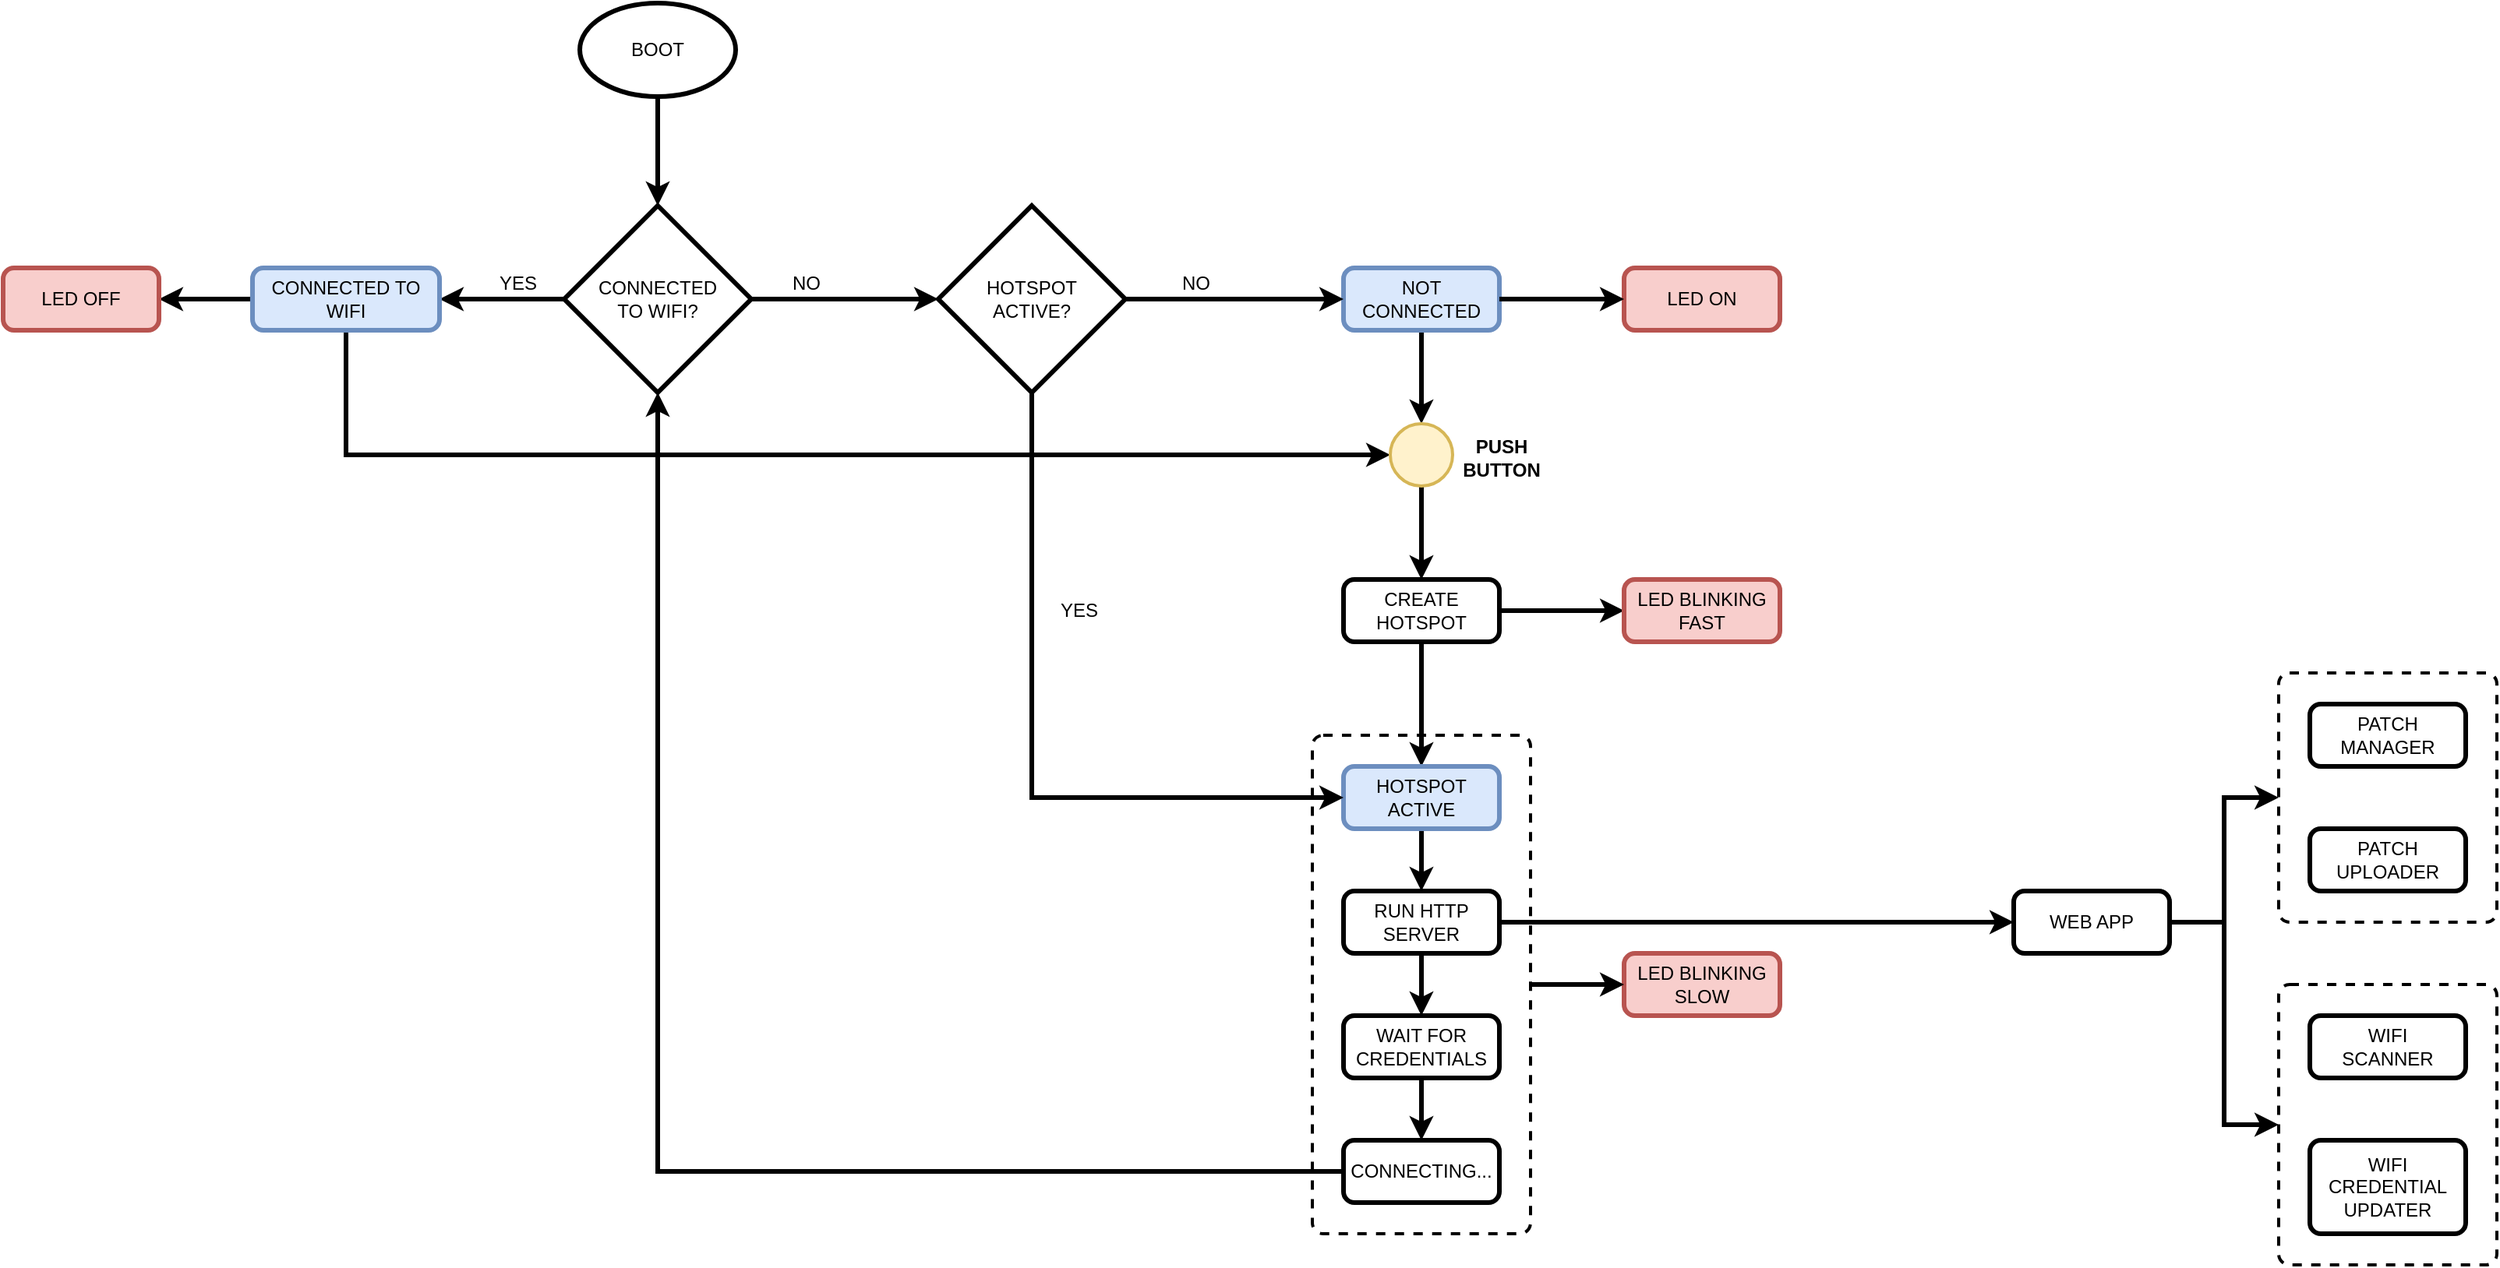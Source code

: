 <mxfile version="16.5.1" type="device"><diagram id="AxEpaxq_vSLOghSMP8F_" name="Pagina-1"><mxGraphModel dx="1673" dy="1065" grid="1" gridSize="10" guides="1" tooltips="1" connect="1" arrows="1" fold="1" page="1" pageScale="1" pageWidth="2336" pageHeight="1654" math="0" shadow="0"><root><mxCell id="0"/><mxCell id="1" parent="0"/><mxCell id="MUxtvVnEjNuxNv-pTxA--32" value="" style="rounded=1;whiteSpace=wrap;html=1;absoluteArcSize=1;arcSize=14;strokeWidth=2;fillColor=none;dashed=1;" parent="1" vertex="1"><mxGeometry x="880" y="500" width="140" height="320" as="geometry"/></mxCell><mxCell id="MUxtvVnEjNuxNv-pTxA--37" style="edgeStyle=orthogonalEdgeStyle;rounded=0;orthogonalLoop=1;jettySize=auto;html=1;entryX=1;entryY=0.5;entryDx=0;entryDy=0;strokeWidth=3;" parent="1" source="MUxtvVnEjNuxNv-pTxA--6" target="MUxtvVnEjNuxNv-pTxA--11" edge="1"><mxGeometry relative="1" as="geometry"/></mxCell><mxCell id="MUxtvVnEjNuxNv-pTxA--40" style="edgeStyle=orthogonalEdgeStyle;rounded=0;orthogonalLoop=1;jettySize=auto;html=1;entryX=0;entryY=0.5;entryDx=0;entryDy=0;entryPerimeter=0;strokeWidth=3;" parent="1" source="MUxtvVnEjNuxNv-pTxA--6" target="MUxtvVnEjNuxNv-pTxA--39" edge="1"><mxGeometry relative="1" as="geometry"/></mxCell><mxCell id="MUxtvVnEjNuxNv-pTxA--6" value="CONNECTED&lt;br&gt;TO WIFI?" style="strokeWidth=3;html=1;shape=mxgraph.flowchart.decision;whiteSpace=wrap;" parent="1" vertex="1"><mxGeometry x="400" y="160" width="120" height="120" as="geometry"/></mxCell><mxCell id="MUxtvVnEjNuxNv-pTxA--17" style="edgeStyle=orthogonalEdgeStyle;rounded=0;orthogonalLoop=1;jettySize=auto;html=1;strokeWidth=3;" parent="1" source="MUxtvVnEjNuxNv-pTxA--8" target="MUxtvVnEjNuxNv-pTxA--50" edge="1"><mxGeometry relative="1" as="geometry"/></mxCell><mxCell id="MUxtvVnEjNuxNv-pTxA--8" value="NOT CONNECTED" style="rounded=1;whiteSpace=wrap;html=1;absoluteArcSize=1;arcSize=14;strokeWidth=3;fillColor=#dae8fc;strokeColor=#6c8ebf;" parent="1" vertex="1"><mxGeometry x="900" y="200" width="100" height="40" as="geometry"/></mxCell><mxCell id="MUxtvVnEjNuxNv-pTxA--28" style="edgeStyle=orthogonalEdgeStyle;rounded=0;orthogonalLoop=1;jettySize=auto;html=1;entryX=1;entryY=0.5;entryDx=0;entryDy=0;strokeWidth=3;" parent="1" source="MUxtvVnEjNuxNv-pTxA--11" target="MUxtvVnEjNuxNv-pTxA--27" edge="1"><mxGeometry relative="1" as="geometry"/></mxCell><mxCell id="F9rTExwaOc9HvxW-MCro-13" style="edgeStyle=orthogonalEdgeStyle;rounded=0;orthogonalLoop=1;jettySize=auto;html=1;entryX=0;entryY=0.5;entryDx=0;entryDy=0;entryPerimeter=0;strokeWidth=3;" edge="1" parent="1" source="MUxtvVnEjNuxNv-pTxA--11" target="MUxtvVnEjNuxNv-pTxA--50"><mxGeometry relative="1" as="geometry"><Array as="points"><mxPoint x="260" y="320"/></Array></mxGeometry></mxCell><mxCell id="MUxtvVnEjNuxNv-pTxA--11" value="CONNECTED TO WIFI" style="rounded=1;whiteSpace=wrap;html=1;absoluteArcSize=1;arcSize=14;strokeWidth=3;fillColor=#dae8fc;strokeColor=#6c8ebf;" parent="1" vertex="1"><mxGeometry x="200" y="200" width="120" height="40" as="geometry"/></mxCell><mxCell id="MUxtvVnEjNuxNv-pTxA--14" value="LED ON" style="rounded=1;whiteSpace=wrap;html=1;absoluteArcSize=1;arcSize=14;strokeWidth=3;fillColor=#f8cecc;strokeColor=#b85450;" parent="1" vertex="1"><mxGeometry x="1080" y="200" width="100" height="40" as="geometry"/></mxCell><mxCell id="MUxtvVnEjNuxNv-pTxA--19" style="edgeStyle=orthogonalEdgeStyle;rounded=0;orthogonalLoop=1;jettySize=auto;html=1;entryX=0.5;entryY=0;entryDx=0;entryDy=0;strokeWidth=3;" parent="1" source="MUxtvVnEjNuxNv-pTxA--16" target="MUxtvVnEjNuxNv-pTxA--18" edge="1"><mxGeometry relative="1" as="geometry"/></mxCell><mxCell id="G3Ov9b6FdHC3pLDveb88-2" style="edgeStyle=orthogonalEdgeStyle;rounded=0;orthogonalLoop=1;jettySize=auto;html=1;entryX=0;entryY=0.5;entryDx=0;entryDy=0;strokeWidth=3;" parent="1" source="MUxtvVnEjNuxNv-pTxA--16" target="G3Ov9b6FdHC3pLDveb88-1" edge="1"><mxGeometry relative="1" as="geometry"/></mxCell><mxCell id="MUxtvVnEjNuxNv-pTxA--16" value="CREATE HOTSPOT" style="rounded=1;whiteSpace=wrap;html=1;absoluteArcSize=1;arcSize=14;strokeWidth=3;" parent="1" vertex="1"><mxGeometry x="900" y="400" width="100" height="40" as="geometry"/></mxCell><mxCell id="MUxtvVnEjNuxNv-pTxA--24" style="edgeStyle=orthogonalEdgeStyle;rounded=0;orthogonalLoop=1;jettySize=auto;html=1;entryX=0.5;entryY=0;entryDx=0;entryDy=0;strokeWidth=3;" parent="1" source="MUxtvVnEjNuxNv-pTxA--18" target="MUxtvVnEjNuxNv-pTxA--22" edge="1"><mxGeometry relative="1" as="geometry"/></mxCell><mxCell id="MUxtvVnEjNuxNv-pTxA--18" value="HOTSPOT ACTIVE" style="rounded=1;whiteSpace=wrap;html=1;absoluteArcSize=1;arcSize=14;strokeWidth=3;fillColor=#dae8fc;strokeColor=#6c8ebf;" parent="1" vertex="1"><mxGeometry x="900" y="520" width="100" height="40" as="geometry"/></mxCell><mxCell id="MUxtvVnEjNuxNv-pTxA--20" value="LED BLINKING&lt;br&gt;SLOW" style="rounded=1;whiteSpace=wrap;html=1;absoluteArcSize=1;arcSize=14;strokeWidth=3;fillColor=#f8cecc;strokeColor=#b85450;" parent="1" vertex="1"><mxGeometry x="1080" y="640" width="100" height="40" as="geometry"/></mxCell><mxCell id="MUxtvVnEjNuxNv-pTxA--26" style="edgeStyle=orthogonalEdgeStyle;rounded=0;orthogonalLoop=1;jettySize=auto;html=1;entryX=0.5;entryY=0;entryDx=0;entryDy=0;strokeWidth=3;" parent="1" source="MUxtvVnEjNuxNv-pTxA--22" target="MUxtvVnEjNuxNv-pTxA--25" edge="1"><mxGeometry relative="1" as="geometry"/></mxCell><mxCell id="F9rTExwaOc9HvxW-MCro-2" style="edgeStyle=orthogonalEdgeStyle;rounded=0;orthogonalLoop=1;jettySize=auto;html=1;entryX=0;entryY=0.5;entryDx=0;entryDy=0;strokeWidth=3;" edge="1" parent="1" source="MUxtvVnEjNuxNv-pTxA--22" target="F9rTExwaOc9HvxW-MCro-1"><mxGeometry relative="1" as="geometry"/></mxCell><mxCell id="MUxtvVnEjNuxNv-pTxA--22" value="RUN HTTP SERVER" style="rounded=1;whiteSpace=wrap;html=1;absoluteArcSize=1;arcSize=14;strokeWidth=3;" parent="1" vertex="1"><mxGeometry x="900" y="600" width="100" height="40" as="geometry"/></mxCell><mxCell id="MUxtvVnEjNuxNv-pTxA--35" style="edgeStyle=orthogonalEdgeStyle;rounded=0;orthogonalLoop=1;jettySize=auto;html=1;entryX=0.5;entryY=0;entryDx=0;entryDy=0;strokeWidth=3;" parent="1" source="MUxtvVnEjNuxNv-pTxA--25" target="MUxtvVnEjNuxNv-pTxA--34" edge="1"><mxGeometry relative="1" as="geometry"/></mxCell><mxCell id="MUxtvVnEjNuxNv-pTxA--25" value="WAIT FOR CREDENTIALS" style="rounded=1;whiteSpace=wrap;html=1;absoluteArcSize=1;arcSize=14;strokeWidth=3;" parent="1" vertex="1"><mxGeometry x="900" y="680" width="100" height="40" as="geometry"/></mxCell><mxCell id="MUxtvVnEjNuxNv-pTxA--27" value="LED OFF" style="rounded=1;whiteSpace=wrap;html=1;absoluteArcSize=1;arcSize=14;strokeWidth=3;fillColor=#f8cecc;strokeColor=#b85450;" parent="1" vertex="1"><mxGeometry x="40" y="200" width="100" height="40" as="geometry"/></mxCell><mxCell id="MUxtvVnEjNuxNv-pTxA--29" value="YES" style="text;html=1;align=center;verticalAlign=middle;resizable=0;points=[];autosize=1;strokeColor=none;fillColor=none;" parent="1" vertex="1"><mxGeometry x="350" y="200" width="40" height="20" as="geometry"/></mxCell><mxCell id="MUxtvVnEjNuxNv-pTxA--33" style="edgeStyle=orthogonalEdgeStyle;rounded=0;orthogonalLoop=1;jettySize=auto;html=1;strokeWidth=3;" parent="1" source="MUxtvVnEjNuxNv-pTxA--32" target="MUxtvVnEjNuxNv-pTxA--20" edge="1"><mxGeometry relative="1" as="geometry"/></mxCell><mxCell id="MUxtvVnEjNuxNv-pTxA--38" style="edgeStyle=orthogonalEdgeStyle;rounded=0;orthogonalLoop=1;jettySize=auto;html=1;entryX=0.5;entryY=1;entryDx=0;entryDy=0;entryPerimeter=0;strokeWidth=3;" parent="1" source="MUxtvVnEjNuxNv-pTxA--34" target="MUxtvVnEjNuxNv-pTxA--6" edge="1"><mxGeometry relative="1" as="geometry"/></mxCell><mxCell id="MUxtvVnEjNuxNv-pTxA--34" value="CONNECTING..." style="rounded=1;whiteSpace=wrap;html=1;absoluteArcSize=1;arcSize=14;strokeWidth=3;" parent="1" vertex="1"><mxGeometry x="900" y="760" width="100" height="40" as="geometry"/></mxCell><mxCell id="MUxtvVnEjNuxNv-pTxA--41" style="edgeStyle=orthogonalEdgeStyle;rounded=0;orthogonalLoop=1;jettySize=auto;html=1;entryX=0;entryY=0.5;entryDx=0;entryDy=0;strokeWidth=3;" parent="1" source="MUxtvVnEjNuxNv-pTxA--39" target="MUxtvVnEjNuxNv-pTxA--8" edge="1"><mxGeometry relative="1" as="geometry"/></mxCell><mxCell id="MUxtvVnEjNuxNv-pTxA--43" style="edgeStyle=orthogonalEdgeStyle;rounded=0;orthogonalLoop=1;jettySize=auto;html=1;entryX=0;entryY=0.5;entryDx=0;entryDy=0;exitX=0.5;exitY=1;exitDx=0;exitDy=0;exitPerimeter=0;strokeWidth=3;" parent="1" source="MUxtvVnEjNuxNv-pTxA--39" target="MUxtvVnEjNuxNv-pTxA--18" edge="1"><mxGeometry relative="1" as="geometry"/></mxCell><mxCell id="MUxtvVnEjNuxNv-pTxA--39" value="HOTSPOT&lt;br&gt;ACTIVE?" style="strokeWidth=3;html=1;shape=mxgraph.flowchart.decision;whiteSpace=wrap;" parent="1" vertex="1"><mxGeometry x="640" y="160" width="120" height="120" as="geometry"/></mxCell><mxCell id="MUxtvVnEjNuxNv-pTxA--42" value="NO" style="text;html=1;align=center;verticalAlign=middle;resizable=0;points=[];autosize=1;strokeColor=none;fillColor=none;" parent="1" vertex="1"><mxGeometry x="540" y="200" width="30" height="20" as="geometry"/></mxCell><mxCell id="MUxtvVnEjNuxNv-pTxA--44" value="YES" style="text;html=1;align=center;verticalAlign=middle;resizable=0;points=[];autosize=1;strokeColor=none;fillColor=none;" parent="1" vertex="1"><mxGeometry x="710" y="410" width="40" height="20" as="geometry"/></mxCell><mxCell id="MUxtvVnEjNuxNv-pTxA--45" value="NO" style="text;html=1;align=center;verticalAlign=middle;resizable=0;points=[];autosize=1;strokeColor=none;fillColor=none;" parent="1" vertex="1"><mxGeometry x="790" y="200" width="30" height="20" as="geometry"/></mxCell><mxCell id="MUxtvVnEjNuxNv-pTxA--49" style="edgeStyle=orthogonalEdgeStyle;rounded=0;orthogonalLoop=1;jettySize=auto;html=1;entryX=0.5;entryY=0;entryDx=0;entryDy=0;entryPerimeter=0;strokeWidth=3;" parent="1" source="MUxtvVnEjNuxNv-pTxA--48" target="MUxtvVnEjNuxNv-pTxA--6" edge="1"><mxGeometry relative="1" as="geometry"/></mxCell><mxCell id="MUxtvVnEjNuxNv-pTxA--48" value="BOOT" style="strokeWidth=3;html=1;shape=mxgraph.flowchart.start_1;whiteSpace=wrap;fillColor=none;" parent="1" vertex="1"><mxGeometry x="410" y="30" width="100" height="60" as="geometry"/></mxCell><mxCell id="MUxtvVnEjNuxNv-pTxA--52" style="edgeStyle=orthogonalEdgeStyle;rounded=0;orthogonalLoop=1;jettySize=auto;html=1;entryX=0.5;entryY=0;entryDx=0;entryDy=0;strokeWidth=3;" parent="1" source="MUxtvVnEjNuxNv-pTxA--50" target="MUxtvVnEjNuxNv-pTxA--16" edge="1"><mxGeometry relative="1" as="geometry"/></mxCell><mxCell id="MUxtvVnEjNuxNv-pTxA--50" value="" style="strokeWidth=2;html=1;shape=mxgraph.flowchart.start_2;whiteSpace=wrap;fillColor=#fff2cc;strokeColor=#d6b656;" parent="1" vertex="1"><mxGeometry x="930" y="300" width="40" height="40" as="geometry"/></mxCell><mxCell id="MUxtvVnEjNuxNv-pTxA--53" value="PUSH&lt;br&gt;BUTTON" style="text;html=1;align=center;verticalAlign=middle;resizable=0;points=[];autosize=1;strokeColor=none;fillColor=none;fontStyle=1" parent="1" vertex="1"><mxGeometry x="966" y="307" width="70" height="30" as="geometry"/></mxCell><mxCell id="MUxtvVnEjNuxNv-pTxA--56" style="edgeStyle=orthogonalEdgeStyle;rounded=0;orthogonalLoop=1;jettySize=auto;html=1;strokeWidth=3;exitX=1;exitY=0.5;exitDx=0;exitDy=0;" parent="1" source="MUxtvVnEjNuxNv-pTxA--8" target="MUxtvVnEjNuxNv-pTxA--14" edge="1"><mxGeometry relative="1" as="geometry"><mxPoint x="1040" y="300" as="sourcePoint"/></mxGeometry></mxCell><mxCell id="G3Ov9b6FdHC3pLDveb88-1" value="LED BLINKING&lt;br&gt;FAST" style="rounded=1;whiteSpace=wrap;html=1;absoluteArcSize=1;arcSize=14;strokeWidth=3;fillColor=#f8cecc;strokeColor=#b85450;" parent="1" vertex="1"><mxGeometry x="1080" y="400" width="100" height="40" as="geometry"/></mxCell><mxCell id="F9rTExwaOc9HvxW-MCro-9" style="edgeStyle=orthogonalEdgeStyle;rounded=0;orthogonalLoop=1;jettySize=auto;html=1;strokeWidth=3;" edge="1" parent="1" source="F9rTExwaOc9HvxW-MCro-1" target="F9rTExwaOc9HvxW-MCro-7"><mxGeometry relative="1" as="geometry"/></mxCell><mxCell id="F9rTExwaOc9HvxW-MCro-10" style="edgeStyle=orthogonalEdgeStyle;rounded=0;orthogonalLoop=1;jettySize=auto;html=1;entryX=0;entryY=0.5;entryDx=0;entryDy=0;strokeWidth=3;" edge="1" parent="1" source="F9rTExwaOc9HvxW-MCro-1" target="F9rTExwaOc9HvxW-MCro-8"><mxGeometry relative="1" as="geometry"/></mxCell><mxCell id="F9rTExwaOc9HvxW-MCro-1" value="WEB APP" style="rounded=1;whiteSpace=wrap;html=1;absoluteArcSize=1;arcSize=14;strokeWidth=3;" vertex="1" parent="1"><mxGeometry x="1330" y="600" width="100" height="40" as="geometry"/></mxCell><mxCell id="F9rTExwaOc9HvxW-MCro-3" value="PATCH MANAGER" style="rounded=1;whiteSpace=wrap;html=1;absoluteArcSize=1;arcSize=14;strokeWidth=3;" vertex="1" parent="1"><mxGeometry x="1520" y="480" width="100" height="40" as="geometry"/></mxCell><mxCell id="F9rTExwaOc9HvxW-MCro-4" value="PATCH UPLOADER" style="rounded=1;whiteSpace=wrap;html=1;absoluteArcSize=1;arcSize=14;strokeWidth=3;" vertex="1" parent="1"><mxGeometry x="1520" y="560" width="100" height="40" as="geometry"/></mxCell><mxCell id="F9rTExwaOc9HvxW-MCro-5" value="WIFI&lt;br&gt;SCANNER" style="rounded=1;whiteSpace=wrap;html=1;absoluteArcSize=1;arcSize=14;strokeWidth=3;" vertex="1" parent="1"><mxGeometry x="1520" y="680" width="100" height="40" as="geometry"/></mxCell><mxCell id="F9rTExwaOc9HvxW-MCro-6" value="WIFI CREDENTIAL&lt;br&gt;UPDATER" style="rounded=1;whiteSpace=wrap;html=1;absoluteArcSize=1;arcSize=14;strokeWidth=3;" vertex="1" parent="1"><mxGeometry x="1520" y="760" width="100" height="60" as="geometry"/></mxCell><mxCell id="F9rTExwaOc9HvxW-MCro-7" value="" style="rounded=1;whiteSpace=wrap;html=1;absoluteArcSize=1;arcSize=14;strokeWidth=2;fillColor=none;dashed=1;" vertex="1" parent="1"><mxGeometry x="1500" y="460" width="140" height="160" as="geometry"/></mxCell><mxCell id="F9rTExwaOc9HvxW-MCro-8" value="" style="rounded=1;whiteSpace=wrap;html=1;absoluteArcSize=1;arcSize=14;strokeWidth=2;fillColor=none;dashed=1;" vertex="1" parent="1"><mxGeometry x="1500" y="660" width="140" height="180" as="geometry"/></mxCell></root></mxGraphModel></diagram></mxfile>
